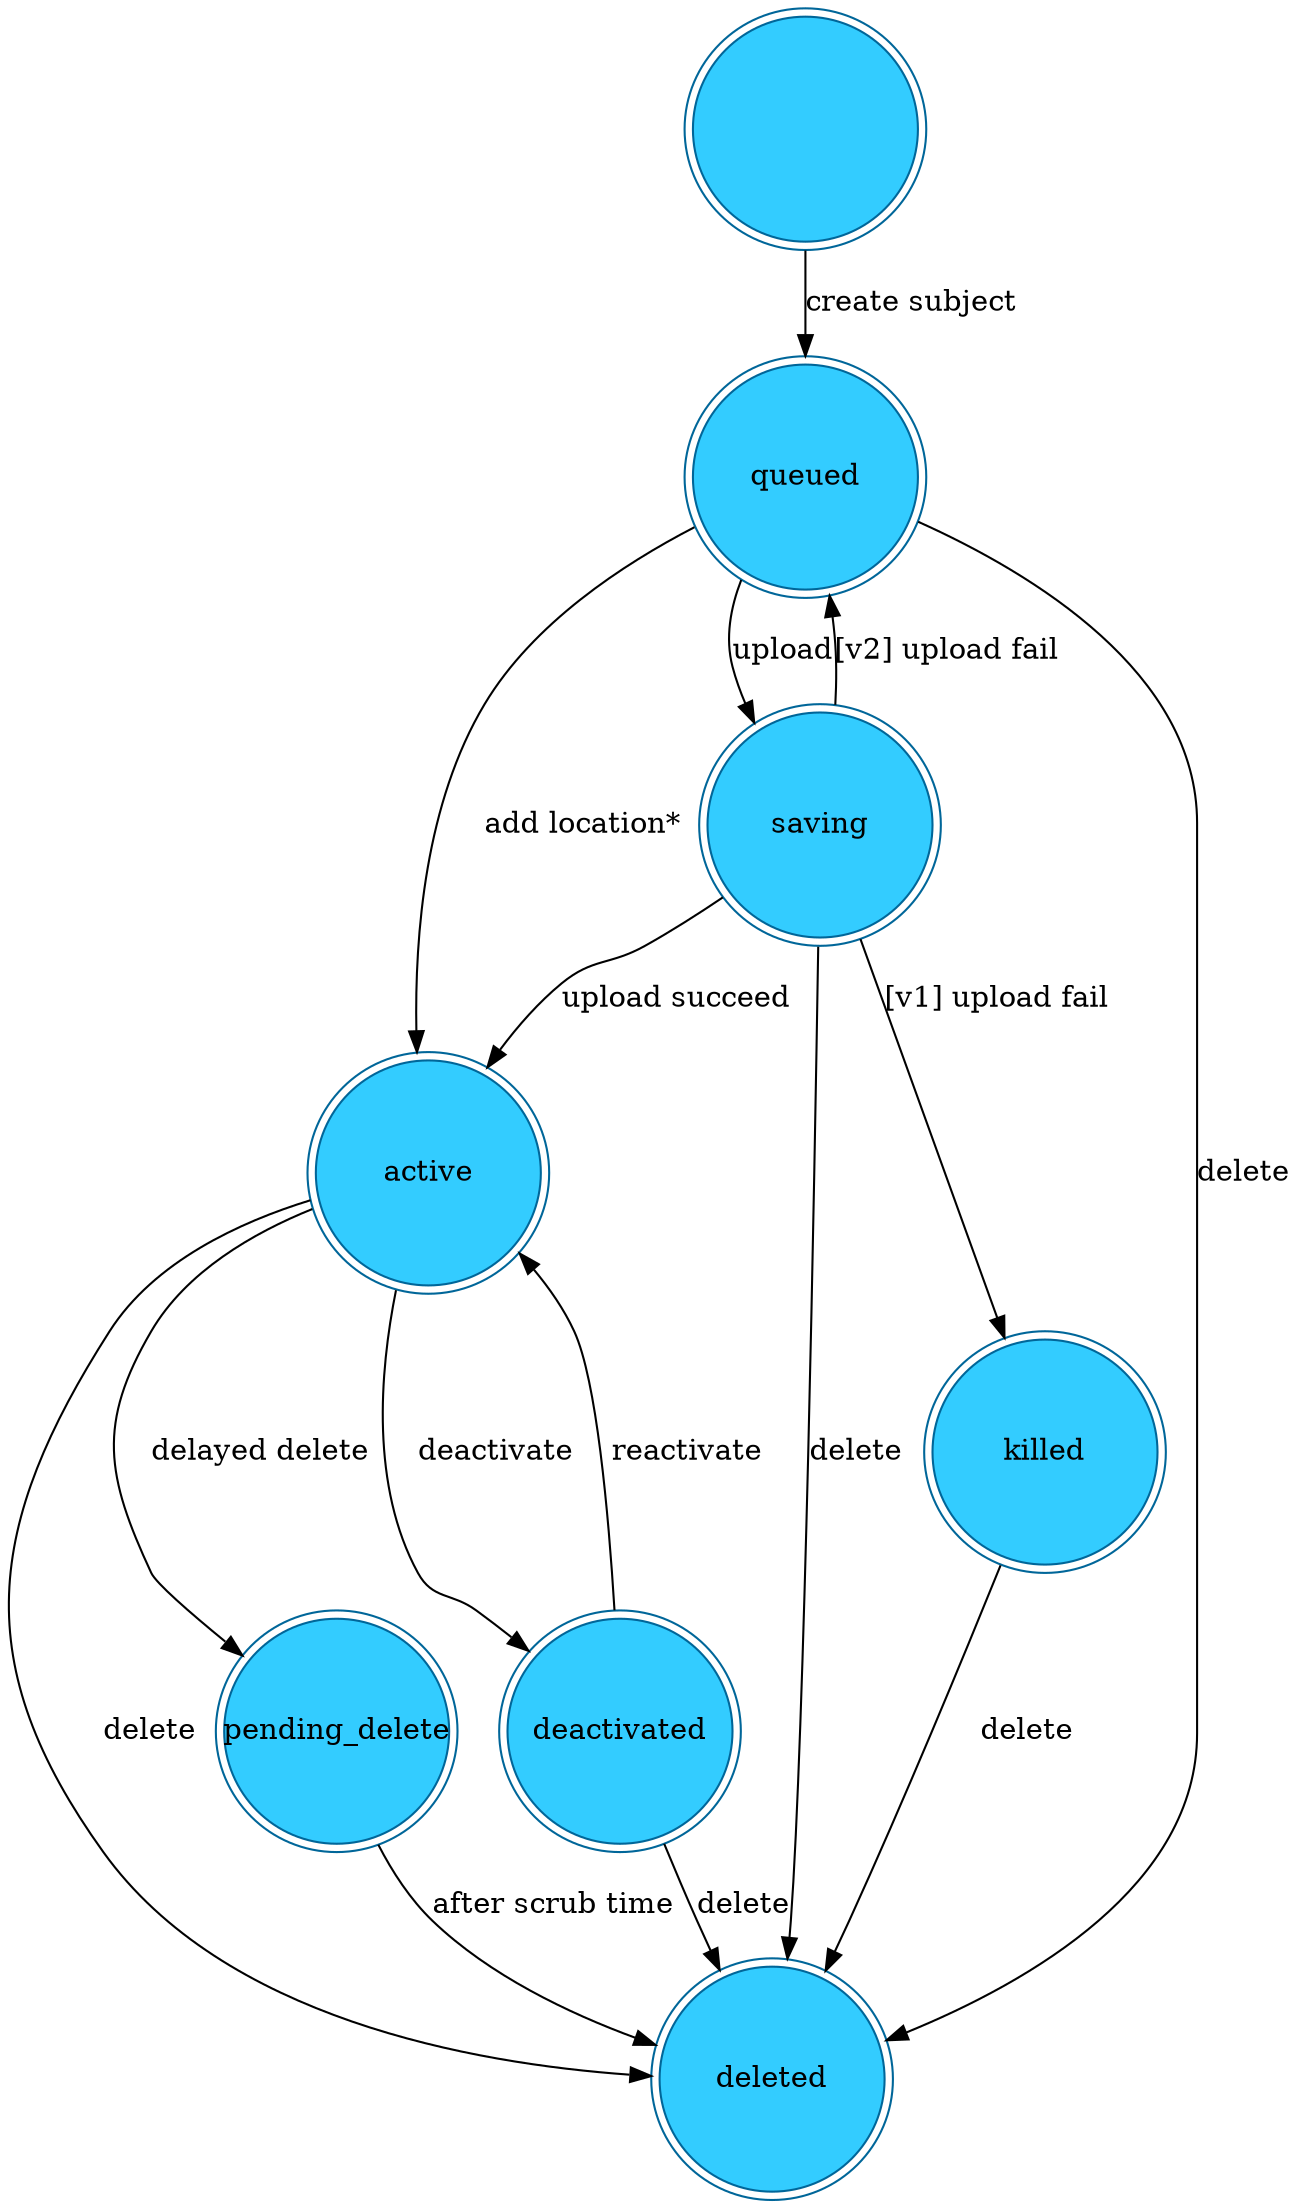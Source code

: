 /*
# All Rights Reserved.
# Copyright 2013 IBM Corp.
#
#    Licensed under the Apache License, Version 2.0 (the "License"); you may
#    not use this file except in compliance with the License. You may obtain
#    a copy of the License at
#
#         http://www.apache.org/licenses/LICENSE-2.0
#
#    Unless required by applicable law or agreed to in writing, software
#    distributed under the License is distributed on an "AS IS" BASIS, WITHOUT
#    WARRANTIES OR CONDITIONS OF ANY KIND, either express or implied. See the
#    License for the specific language governing permissions and limitations
#    under the License.
*/

/*
This file can be compiled by graphviz with issuing the following command:

   dot -Tpng -osubject_status_transition.png subject_status_transition.dot

See http://www.graphviz.org to get more info.
*/

digraph {
  node [shape="doublecircle" color="#006699" style="filled"
        fillcolor="#33CCFF" fixedsize="True" width="1.5" height="1.5"];

  "" -> "queued" [label="create subject"];

  "queued" -> "active" [label="add location*"];
  "queued" -> "saving" [label="upload"];
  "queued" -> "deleted" [label="delete"];

  "saving" -> "active" [label="upload succeed"];
  "saving" -> "killed" [label="[v1] upload fail"];
  "saving" -> "queued" [label="[v2] upload fail"];
  "saving" -> "deleted" [label="delete"];

  "active" -> "pending_delete" [label="delayed delete"];
  "active" -> "deleted" [label="delete"];
  "active" -> "deactivated" [label="deactivate"];

  "deactivated" -> "active" [label="reactivate"];
  "deactivated" -> "deleted" [label="delete"];

  "killed" -> "deleted" [label="delete"];

  "pending_delete" -> "deleted" [label="after scrub time"];
}
